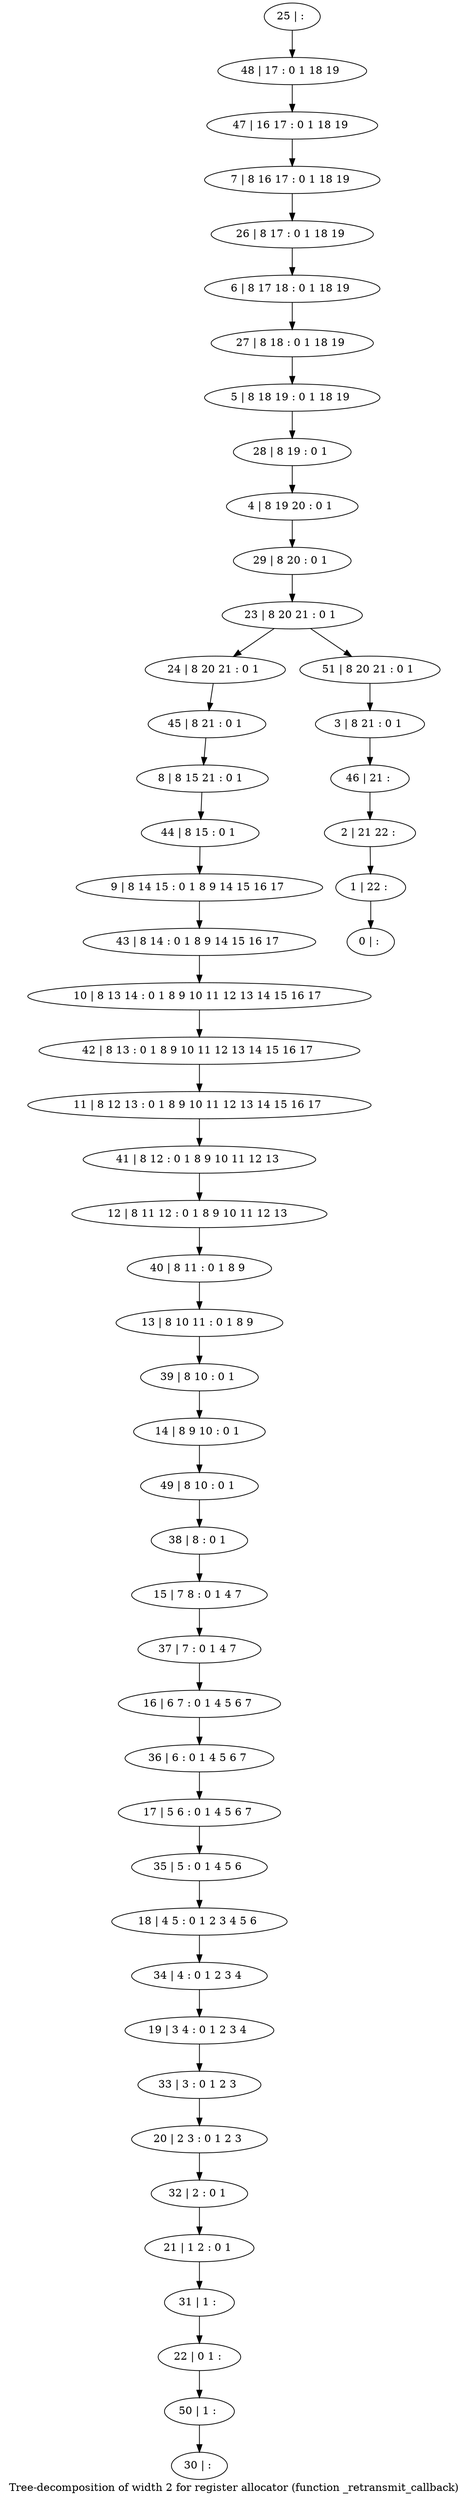 digraph G {
graph [label="Tree-decomposition of width 2 for register allocator (function _retransmit_callback)"]
0[label="0 | : "];
1[label="1 | 22 : "];
2[label="2 | 21 22 : "];
3[label="3 | 8 21 : 0 1 "];
4[label="4 | 8 19 20 : 0 1 "];
5[label="5 | 8 18 19 : 0 1 18 19 "];
6[label="6 | 8 17 18 : 0 1 18 19 "];
7[label="7 | 8 16 17 : 0 1 18 19 "];
8[label="8 | 8 15 21 : 0 1 "];
9[label="9 | 8 14 15 : 0 1 8 9 14 15 16 17 "];
10[label="10 | 8 13 14 : 0 1 8 9 10 11 12 13 14 15 16 17 "];
11[label="11 | 8 12 13 : 0 1 8 9 10 11 12 13 14 15 16 17 "];
12[label="12 | 8 11 12 : 0 1 8 9 10 11 12 13 "];
13[label="13 | 8 10 11 : 0 1 8 9 "];
14[label="14 | 8 9 10 : 0 1 "];
15[label="15 | 7 8 : 0 1 4 7 "];
16[label="16 | 6 7 : 0 1 4 5 6 7 "];
17[label="17 | 5 6 : 0 1 4 5 6 7 "];
18[label="18 | 4 5 : 0 1 2 3 4 5 6 "];
19[label="19 | 3 4 : 0 1 2 3 4 "];
20[label="20 | 2 3 : 0 1 2 3 "];
21[label="21 | 1 2 : 0 1 "];
22[label="22 | 0 1 : "];
23[label="23 | 8 20 21 : 0 1 "];
24[label="24 | 8 20 21 : 0 1 "];
25[label="25 | : "];
26[label="26 | 8 17 : 0 1 18 19 "];
27[label="27 | 8 18 : 0 1 18 19 "];
28[label="28 | 8 19 : 0 1 "];
29[label="29 | 8 20 : 0 1 "];
30[label="30 | : "];
31[label="31 | 1 : "];
32[label="32 | 2 : 0 1 "];
33[label="33 | 3 : 0 1 2 3 "];
34[label="34 | 4 : 0 1 2 3 4 "];
35[label="35 | 5 : 0 1 4 5 6 "];
36[label="36 | 6 : 0 1 4 5 6 7 "];
37[label="37 | 7 : 0 1 4 7 "];
38[label="38 | 8 : 0 1 "];
39[label="39 | 8 10 : 0 1 "];
40[label="40 | 8 11 : 0 1 8 9 "];
41[label="41 | 8 12 : 0 1 8 9 10 11 12 13 "];
42[label="42 | 8 13 : 0 1 8 9 10 11 12 13 14 15 16 17 "];
43[label="43 | 8 14 : 0 1 8 9 14 15 16 17 "];
44[label="44 | 8 15 : 0 1 "];
45[label="45 | 8 21 : 0 1 "];
46[label="46 | 21 : "];
47[label="47 | 16 17 : 0 1 18 19 "];
48[label="48 | 17 : 0 1 18 19 "];
49[label="49 | 8 10 : 0 1 "];
50[label="50 | 1 : "];
51[label="51 | 8 20 21 : 0 1 "];
31->22 ;
21->31 ;
32->21 ;
20->32 ;
33->20 ;
19->33 ;
34->19 ;
18->34 ;
35->18 ;
17->35 ;
36->17 ;
16->36 ;
37->16 ;
15->37 ;
38->15 ;
39->14 ;
13->39 ;
40->13 ;
12->40 ;
41->12 ;
11->41 ;
42->11 ;
10->42 ;
43->10 ;
9->43 ;
44->9 ;
8->44 ;
45->8 ;
24->45 ;
49->38 ;
14->49 ;
50->30 ;
22->50 ;
25->48 ;
48->47 ;
47->7 ;
7->26 ;
26->6 ;
6->27 ;
27->5 ;
5->28 ;
28->4 ;
4->29 ;
29->23 ;
3->46 ;
46->2 ;
2->1 ;
1->0 ;
51->3 ;
23->24 ;
23->51 ;
}

